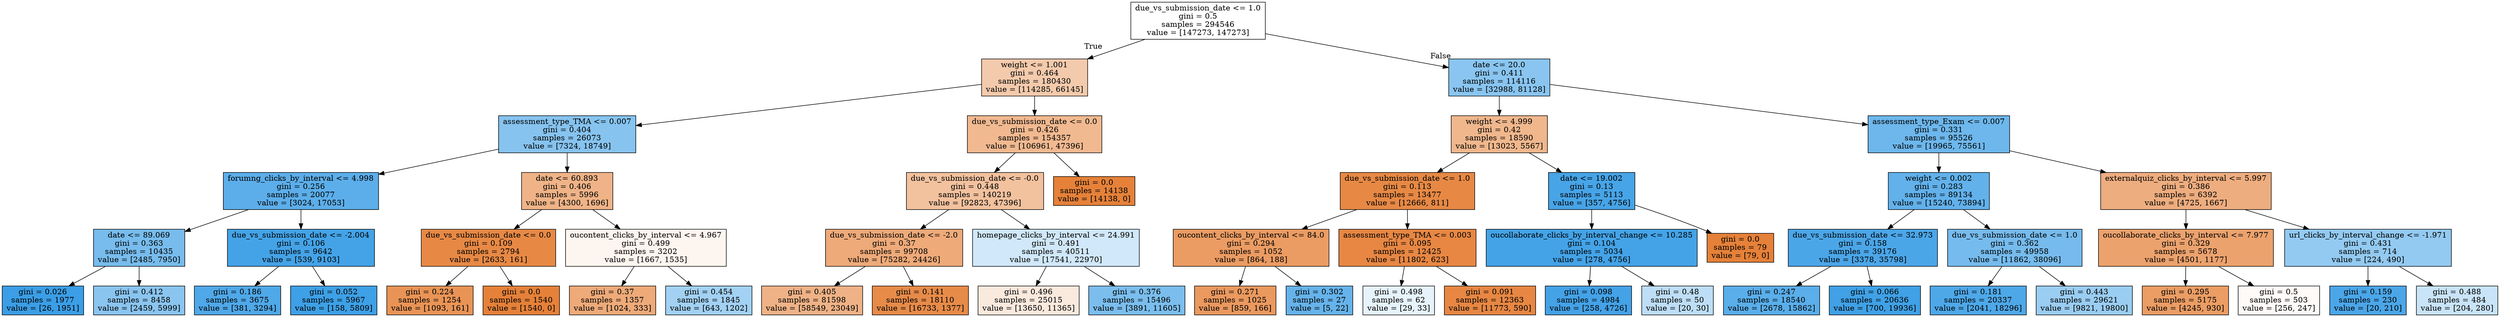digraph Tree {
node [shape=box, style="filled", color="black"] ;
0 [label="due_vs_submission_date <= 1.0\ngini = 0.5\nsamples = 294546\nvalue = [147273, 147273]", fillcolor="#e5813900"] ;
1 [label="weight <= 1.001\ngini = 0.464\nsamples = 180430\nvalue = [114285, 66145]", fillcolor="#e581396b"] ;
0 -> 1 [labeldistance=2.5, labelangle=45, headlabel="True"] ;
2 [label="assessment_type_TMA <= 0.007\ngini = 0.404\nsamples = 26073\nvalue = [7324, 18749]", fillcolor="#399de59b"] ;
1 -> 2 ;
3 [label="forumng_clicks_by_interval <= 4.998\ngini = 0.256\nsamples = 20077\nvalue = [3024, 17053]", fillcolor="#399de5d2"] ;
2 -> 3 ;
4 [label="date <= 89.069\ngini = 0.363\nsamples = 10435\nvalue = [2485, 7950]", fillcolor="#399de5af"] ;
3 -> 4 ;
5 [label="gini = 0.026\nsamples = 1977\nvalue = [26, 1951]", fillcolor="#399de5fc"] ;
4 -> 5 ;
6 [label="gini = 0.412\nsamples = 8458\nvalue = [2459, 5999]", fillcolor="#399de596"] ;
4 -> 6 ;
7 [label="due_vs_submission_date <= -2.004\ngini = 0.106\nsamples = 9642\nvalue = [539, 9103]", fillcolor="#399de5f0"] ;
3 -> 7 ;
8 [label="gini = 0.186\nsamples = 3675\nvalue = [381, 3294]", fillcolor="#399de5e2"] ;
7 -> 8 ;
9 [label="gini = 0.052\nsamples = 5967\nvalue = [158, 5809]", fillcolor="#399de5f8"] ;
7 -> 9 ;
10 [label="date <= 60.893\ngini = 0.406\nsamples = 5996\nvalue = [4300, 1696]", fillcolor="#e581399a"] ;
2 -> 10 ;
11 [label="due_vs_submission_date <= 0.0\ngini = 0.109\nsamples = 2794\nvalue = [2633, 161]", fillcolor="#e58139ef"] ;
10 -> 11 ;
12 [label="gini = 0.224\nsamples = 1254\nvalue = [1093, 161]", fillcolor="#e58139d9"] ;
11 -> 12 ;
13 [label="gini = 0.0\nsamples = 1540\nvalue = [1540, 0]", fillcolor="#e58139ff"] ;
11 -> 13 ;
14 [label="oucontent_clicks_by_interval <= 4.967\ngini = 0.499\nsamples = 3202\nvalue = [1667, 1535]", fillcolor="#e5813914"] ;
10 -> 14 ;
15 [label="gini = 0.37\nsamples = 1357\nvalue = [1024, 333]", fillcolor="#e58139ac"] ;
14 -> 15 ;
16 [label="gini = 0.454\nsamples = 1845\nvalue = [643, 1202]", fillcolor="#399de577"] ;
14 -> 16 ;
17 [label="due_vs_submission_date <= 0.0\ngini = 0.426\nsamples = 154357\nvalue = [106961, 47396]", fillcolor="#e581398e"] ;
1 -> 17 ;
18 [label="due_vs_submission_date <= -0.0\ngini = 0.448\nsamples = 140219\nvalue = [92823, 47396]", fillcolor="#e581397d"] ;
17 -> 18 ;
19 [label="due_vs_submission_date <= -2.0\ngini = 0.37\nsamples = 99708\nvalue = [75282, 24426]", fillcolor="#e58139ac"] ;
18 -> 19 ;
20 [label="gini = 0.405\nsamples = 81598\nvalue = [58549, 23049]", fillcolor="#e581399b"] ;
19 -> 20 ;
21 [label="gini = 0.141\nsamples = 18110\nvalue = [16733, 1377]", fillcolor="#e58139ea"] ;
19 -> 21 ;
22 [label="homepage_clicks_by_interval <= 24.991\ngini = 0.491\nsamples = 40511\nvalue = [17541, 22970]", fillcolor="#399de53c"] ;
18 -> 22 ;
23 [label="gini = 0.496\nsamples = 25015\nvalue = [13650, 11365]", fillcolor="#e581392b"] ;
22 -> 23 ;
24 [label="gini = 0.376\nsamples = 15496\nvalue = [3891, 11605]", fillcolor="#399de5aa"] ;
22 -> 24 ;
25 [label="gini = 0.0\nsamples = 14138\nvalue = [14138, 0]", fillcolor="#e58139ff"] ;
17 -> 25 ;
26 [label="date <= 20.0\ngini = 0.411\nsamples = 114116\nvalue = [32988, 81128]", fillcolor="#399de597"] ;
0 -> 26 [labeldistance=2.5, labelangle=-45, headlabel="False"] ;
27 [label="weight <= 4.999\ngini = 0.42\nsamples = 18590\nvalue = [13023, 5567]", fillcolor="#e5813992"] ;
26 -> 27 ;
28 [label="due_vs_submission_date <= 1.0\ngini = 0.113\nsamples = 13477\nvalue = [12666, 811]", fillcolor="#e58139ef"] ;
27 -> 28 ;
29 [label="oucontent_clicks_by_interval <= 84.0\ngini = 0.294\nsamples = 1052\nvalue = [864, 188]", fillcolor="#e58139c8"] ;
28 -> 29 ;
30 [label="gini = 0.271\nsamples = 1025\nvalue = [859, 166]", fillcolor="#e58139ce"] ;
29 -> 30 ;
31 [label="gini = 0.302\nsamples = 27\nvalue = [5, 22]", fillcolor="#399de5c5"] ;
29 -> 31 ;
32 [label="assessment_type_TMA <= 0.003\ngini = 0.095\nsamples = 12425\nvalue = [11802, 623]", fillcolor="#e58139f2"] ;
28 -> 32 ;
33 [label="gini = 0.498\nsamples = 62\nvalue = [29, 33]", fillcolor="#399de51f"] ;
32 -> 33 ;
34 [label="gini = 0.091\nsamples = 12363\nvalue = [11773, 590]", fillcolor="#e58139f2"] ;
32 -> 34 ;
35 [label="date <= 19.002\ngini = 0.13\nsamples = 5113\nvalue = [357, 4756]", fillcolor="#399de5ec"] ;
27 -> 35 ;
36 [label="oucollaborate_clicks_by_interval_change <= 10.285\ngini = 0.104\nsamples = 5034\nvalue = [278, 4756]", fillcolor="#399de5f0"] ;
35 -> 36 ;
37 [label="gini = 0.098\nsamples = 4984\nvalue = [258, 4726]", fillcolor="#399de5f1"] ;
36 -> 37 ;
38 [label="gini = 0.48\nsamples = 50\nvalue = [20, 30]", fillcolor="#399de555"] ;
36 -> 38 ;
39 [label="gini = 0.0\nsamples = 79\nvalue = [79, 0]", fillcolor="#e58139ff"] ;
35 -> 39 ;
40 [label="assessment_type_Exam <= 0.007\ngini = 0.331\nsamples = 95526\nvalue = [19965, 75561]", fillcolor="#399de5bc"] ;
26 -> 40 ;
41 [label="weight <= 0.002\ngini = 0.283\nsamples = 89134\nvalue = [15240, 73894]", fillcolor="#399de5ca"] ;
40 -> 41 ;
42 [label="due_vs_submission_date <= 32.973\ngini = 0.158\nsamples = 39176\nvalue = [3378, 35798]", fillcolor="#399de5e7"] ;
41 -> 42 ;
43 [label="gini = 0.247\nsamples = 18540\nvalue = [2678, 15862]", fillcolor="#399de5d4"] ;
42 -> 43 ;
44 [label="gini = 0.066\nsamples = 20636\nvalue = [700, 19936]", fillcolor="#399de5f6"] ;
42 -> 44 ;
45 [label="due_vs_submission_date <= 1.0\ngini = 0.362\nsamples = 49958\nvalue = [11862, 38096]", fillcolor="#399de5b0"] ;
41 -> 45 ;
46 [label="gini = 0.181\nsamples = 20337\nvalue = [2041, 18296]", fillcolor="#399de5e3"] ;
45 -> 46 ;
47 [label="gini = 0.443\nsamples = 29621\nvalue = [9821, 19800]", fillcolor="#399de581"] ;
45 -> 47 ;
48 [label="externalquiz_clicks_by_interval <= 5.997\ngini = 0.386\nsamples = 6392\nvalue = [4725, 1667]", fillcolor="#e58139a5"] ;
40 -> 48 ;
49 [label="oucollaborate_clicks_by_interval <= 7.977\ngini = 0.329\nsamples = 5678\nvalue = [4501, 1177]", fillcolor="#e58139bc"] ;
48 -> 49 ;
50 [label="gini = 0.295\nsamples = 5175\nvalue = [4245, 930]", fillcolor="#e58139c7"] ;
49 -> 50 ;
51 [label="gini = 0.5\nsamples = 503\nvalue = [256, 247]", fillcolor="#e5813909"] ;
49 -> 51 ;
52 [label="url_clicks_by_interval_change <= -1.971\ngini = 0.431\nsamples = 714\nvalue = [224, 490]", fillcolor="#399de58a"] ;
48 -> 52 ;
53 [label="gini = 0.159\nsamples = 230\nvalue = [20, 210]", fillcolor="#399de5e7"] ;
52 -> 53 ;
54 [label="gini = 0.488\nsamples = 484\nvalue = [204, 280]", fillcolor="#399de545"] ;
52 -> 54 ;
}